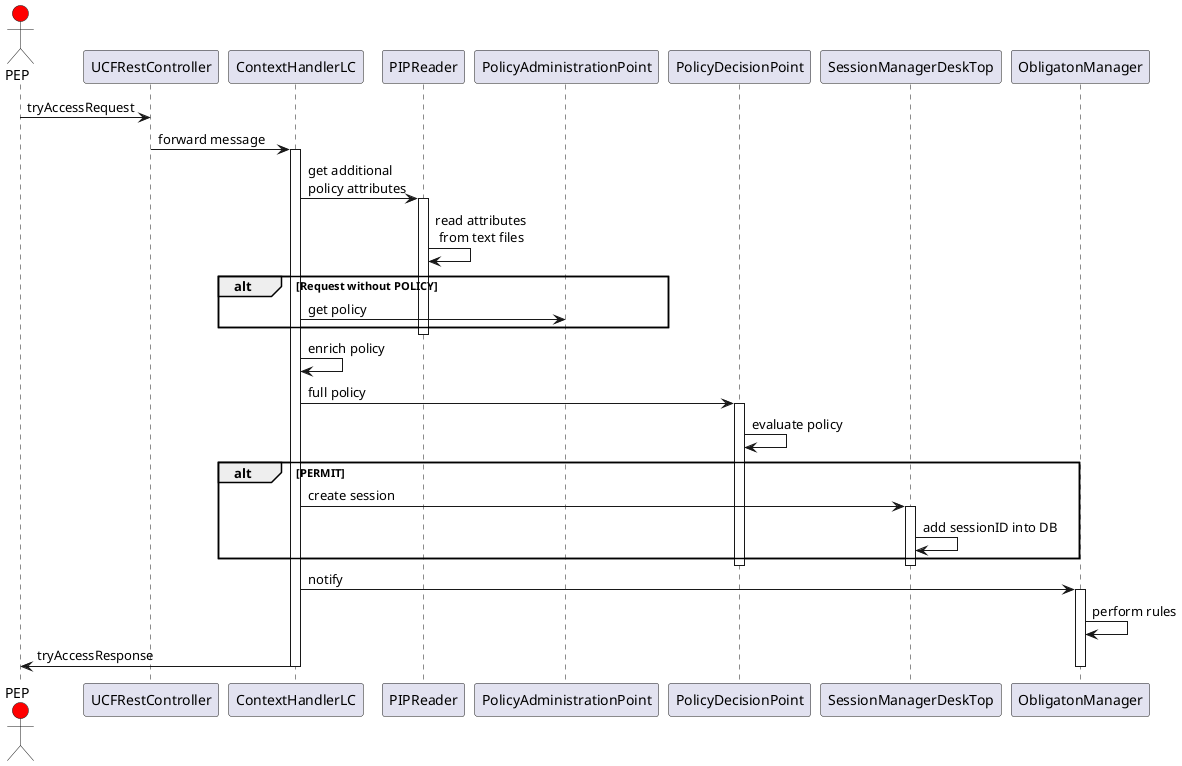 To view the content as a UML diagram, use PlantUML in eclipse see: http://plantuml.com/eclipse
@startuml
actor PEP #red
participant UCFRestController
participant ContextHandlerLC
participant PIPReader
participant PolicyAdministrationPoint
participant PolicyDecisionPoint
participant SessionManagerDeskTop
participant ObligatonManager 
PEP->UCFRestController : tryAccessRequest
UCFRestController->ContextHandlerLC : forward message
activate ContextHandlerLC  
ContextHandlerLC->PIPReader : get additional \npolicy attributes
activate PIPReader  
PIPReader->PIPReader : read attributes\n from text files
 
alt Request without POLICY 
	ContextHandlerLC->PolicyAdministrationPoint :  get policy 
end
deactivate PIPReader 
ContextHandlerLC->ContextHandlerLC : enrich policy 
ContextHandlerLC->PolicyDecisionPoint : full policy
activate PolicyDecisionPoint 
PolicyDecisionPoint->PolicyDecisionPoint : evaluate policy
alt PERMIT
	
	ContextHandlerLC->SessionManagerDeskTop : create session
	activate SessionManagerDeskTop 
	SessionManagerDeskTop->SessionManagerDeskTop : add sessionID into DB 
end
deactivate SessionManagerDeskTop
deactivate PolicyDecisionPoint 
ContextHandlerLC->ObligatonManager : notify
activate ObligatonManager
ObligatonManager->ObligatonManager : perform rules
ContextHandlerLC->PEP : tryAccessResponse
deactivate ObligatonManager
deactivate ContextHandlerLC
@enduml


